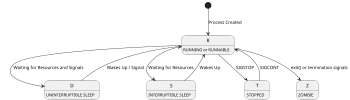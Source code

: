 @startuml
'https://plantuml.com/state-diagram

scale 350 width
[*] --> R : Process Created
R --> D: Waiting for Resources and Signals
D --> R: Wakes Up / Signal
R --> S: Waiting for Resources
S --> R: Wakes Up
R --> T: SIGSTOP
T --> R: SIGCONT
R --> Z: exit() or termination signals

R : RUNNING or RUNNABLE
D: UNINTERRUPTIBLE SLEEP
S: INTERRUPTIBLE SLEEP
T: STOPPED
Z: ZOMBIE
@enduml
